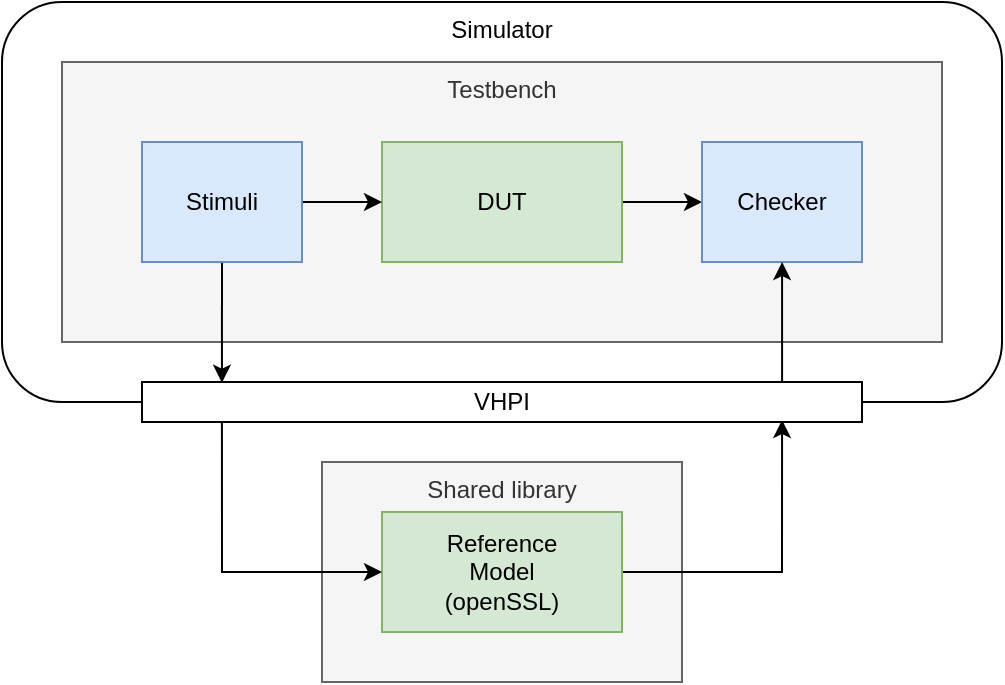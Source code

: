 <mxfile version="16.5.1" type="device"><diagram id="vomTti7XoeUnKlfPLwag" name="Page-1"><mxGraphModel dx="918" dy="854" grid="1" gridSize="10" guides="1" tooltips="1" connect="1" arrows="1" fold="1" page="1" pageScale="1" pageWidth="1600" pageHeight="1200" math="0" shadow="0"><root><mxCell id="0"/><mxCell id="1" parent="0"/><mxCell id="lqBDusMRU_i_0y0wXLZC-2" value="Simulator" style="rounded=1;whiteSpace=wrap;html=1;verticalAlign=top;" vertex="1" parent="1"><mxGeometry x="250" y="380" width="500" height="200" as="geometry"/></mxCell><mxCell id="lqBDusMRU_i_0y0wXLZC-4" value="Testbench" style="rounded=0;whiteSpace=wrap;html=1;labelPosition=center;verticalLabelPosition=middle;align=center;verticalAlign=top;fillColor=#f5f5f5;fontColor=#333333;strokeColor=#666666;" vertex="1" parent="1"><mxGeometry x="280" y="410" width="440" height="140" as="geometry"/></mxCell><mxCell id="lqBDusMRU_i_0y0wXLZC-9" style="edgeStyle=orthogonalEdgeStyle;rounded=0;orthogonalLoop=1;jettySize=auto;html=1;exitX=1;exitY=0.5;exitDx=0;exitDy=0;" edge="1" parent="1" source="lqBDusMRU_i_0y0wXLZC-3" target="lqBDusMRU_i_0y0wXLZC-5"><mxGeometry relative="1" as="geometry"/></mxCell><mxCell id="lqBDusMRU_i_0y0wXLZC-3" value="DUT" style="rounded=0;whiteSpace=wrap;html=1;fillColor=#d5e8d4;strokeColor=#82b366;" vertex="1" parent="1"><mxGeometry x="440" y="450" width="120" height="60" as="geometry"/></mxCell><mxCell id="lqBDusMRU_i_0y0wXLZC-5" value="Checker" style="rounded=0;whiteSpace=wrap;html=1;fillColor=#dae8fc;strokeColor=#6c8ebf;" vertex="1" parent="1"><mxGeometry x="600" y="450" width="80" height="60" as="geometry"/></mxCell><mxCell id="lqBDusMRU_i_0y0wXLZC-8" style="edgeStyle=orthogonalEdgeStyle;rounded=0;orthogonalLoop=1;jettySize=auto;html=1;exitX=1;exitY=0.5;exitDx=0;exitDy=0;entryX=0;entryY=0.5;entryDx=0;entryDy=0;" edge="1" parent="1" source="lqBDusMRU_i_0y0wXLZC-6" target="lqBDusMRU_i_0y0wXLZC-3"><mxGeometry relative="1" as="geometry"/></mxCell><mxCell id="lqBDusMRU_i_0y0wXLZC-12" style="edgeStyle=orthogonalEdgeStyle;rounded=0;orthogonalLoop=1;jettySize=auto;html=1;exitX=0.5;exitY=1;exitDx=0;exitDy=0;entryX=0.111;entryY=0.017;entryDx=0;entryDy=0;entryPerimeter=0;" edge="1" parent="1" source="lqBDusMRU_i_0y0wXLZC-6" target="lqBDusMRU_i_0y0wXLZC-11"><mxGeometry relative="1" as="geometry"><mxPoint x="410.0" y="580" as="targetPoint"/></mxGeometry></mxCell><mxCell id="lqBDusMRU_i_0y0wXLZC-6" value="Stimuli" style="rounded=0;whiteSpace=wrap;html=1;fillColor=#dae8fc;strokeColor=#6c8ebf;" vertex="1" parent="1"><mxGeometry x="320" y="450" width="80" height="60" as="geometry"/></mxCell><mxCell id="lqBDusMRU_i_0y0wXLZC-18" value="Shared library" style="rounded=0;whiteSpace=wrap;html=1;verticalAlign=top;fillColor=#f5f5f5;fontColor=#333333;strokeColor=#666666;" vertex="1" parent="1"><mxGeometry x="410" y="610" width="180" height="110" as="geometry"/></mxCell><mxCell id="lqBDusMRU_i_0y0wXLZC-22" style="edgeStyle=orthogonalEdgeStyle;rounded=0;orthogonalLoop=1;jettySize=auto;html=1;exitX=1;exitY=0.5;exitDx=0;exitDy=0;entryX=0.889;entryY=0.95;entryDx=0;entryDy=0;entryPerimeter=0;" edge="1" parent="1" source="lqBDusMRU_i_0y0wXLZC-10" target="lqBDusMRU_i_0y0wXLZC-11"><mxGeometry relative="1" as="geometry"><Array as="points"><mxPoint x="640" y="665"/></Array></mxGeometry></mxCell><mxCell id="lqBDusMRU_i_0y0wXLZC-10" value="Reference&lt;br&gt;Model&lt;br&gt;(openSSL)" style="rounded=0;whiteSpace=wrap;html=1;fillColor=#d5e8d4;strokeColor=#82b366;" vertex="1" parent="1"><mxGeometry x="440" y="635" width="120" height="60" as="geometry"/></mxCell><mxCell id="lqBDusMRU_i_0y0wXLZC-14" style="edgeStyle=orthogonalEdgeStyle;rounded=0;orthogonalLoop=1;jettySize=auto;html=1;exitX=0.889;exitY=0.033;exitDx=0;exitDy=0;exitPerimeter=0;" edge="1" parent="1" source="lqBDusMRU_i_0y0wXLZC-11" target="lqBDusMRU_i_0y0wXLZC-5"><mxGeometry relative="1" as="geometry"><mxPoint x="590" y="580" as="sourcePoint"/></mxGeometry></mxCell><mxCell id="lqBDusMRU_i_0y0wXLZC-19" style="edgeStyle=orthogonalEdgeStyle;rounded=0;orthogonalLoop=1;jettySize=auto;html=1;entryX=0;entryY=0.5;entryDx=0;entryDy=0;exitX=0.111;exitY=0.95;exitDx=0;exitDy=0;exitPerimeter=0;" edge="1" parent="1" source="lqBDusMRU_i_0y0wXLZC-11" target="lqBDusMRU_i_0y0wXLZC-10"><mxGeometry relative="1" as="geometry"><mxPoint x="260" y="615" as="sourcePoint"/></mxGeometry></mxCell><mxCell id="lqBDusMRU_i_0y0wXLZC-11" value="VHPI" style="rounded=0;whiteSpace=wrap;html=1;" vertex="1" parent="1"><mxGeometry x="320" y="570" width="360" height="20" as="geometry"/></mxCell></root></mxGraphModel></diagram></mxfile>